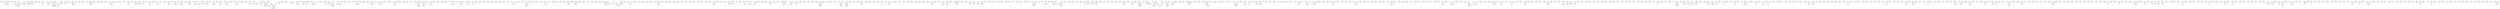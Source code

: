 digraph G {
splines=ortho
node [height=0.1];
"f5e92" -> "c3a6c" [len=1.6];
"22b4e" -> "c3a6c" [len=1.6];
"3f9ef" -> "3f9ef" [len=1.6];
"3f9ef" -> "c2d7b" [len=1.6];
"1fd94" -> "3f9ef" [len=1.6];
"1fd94" -> "c2d7b" [len=1.6];
"1fd94" -> "265f9" [len=1.6];
"567e3" -> "3f9ef" [len=1.6];
"da2a8" -> "da2a8" [len=1.6];
"fdc0d" -> "fdc0d" [len=1.6];
"04a71" -> "04a71" [len=1.6];
"04a71" -> "63617" [len=1.6];
"c1454" -> "c1454" [len=1.6];
"c1454" -> "d385c" [len=1.6];
"76301" -> "76301" [len=1.6];
"76301" -> "67672" [len=1.6];
"f665c" -> "c0637" [len=1.6];
"2c107" -> "2c590" [len=1.6];
"2c107" -> "2c107" [len=1.6];
"54e0f" -> "54e0f" [len=1.6];
"98902" -> "98902" [len=1.6];
"0afa5" -> "4bfd3" [len=1.6];
"a456b" -> "4bfd3" [len=1.6];
"aac9f" -> "aac9f" [len=1.6];
"bde1b" -> "bde1b" [len=1.6];
"9b2af" -> "9b2af" [len=1.6];
"0c24d" -> "0c24d" [len=1.6];
"2a3f9" -> "2a3f9" [len=1.6];
"2a3f9" -> "b89d3" [len=1.6];
"2a3f9" -> "fe311" [len=1.6];
"2a3f9" -> "265f9" [len=1.6];
"16c52" -> "0c24d" [len=1.6];
"4d2fc" -> "0c24d" [len=1.6];
"011e7" -> "011e7" [len=1.6];
"1274a" -> "1274a" [len=1.6];
"fe311" -> "fe311" [len=1.6];
"921dc" -> "921dc" [len=1.6];
"39f13" -> "39f13" [len=1.6];
"e5fc0" -> "e5fc0" [len=1.6];
"4874f" -> "4874f" [len=1.6];
"3b92b" -> "c7e44" [len=1.6];
"28721" -> "c7e44" [len=1.6];
"5c642" -> "20106" [len=1.6];
"d9677" -> "d9677" [len=1.6];
"9b049" -> "9b049" [len=1.6];
"c0fa8" -> "57bc8" [len=1.6];
"265f9" -> "265f9" [len=1.6];
"0c189" -> "0c189" [len=1.6];
"73a2e" -> "73a2e" [len=1.6];
"c13c0" -> "b04b3" [len=1.6];
"7eaea" -> "8169e" [len=1.6];
"ab3e5" -> "ab3e5" [len=1.6];
"ab3e5" -> "b4c4f" [len=1.6];
"eab09" -> "eab09" [len=1.6];
"678a2" -> "678a2" [len=1.6];
"678a2" -> "9405c" [len=1.6];
"6aec8" -> "e81d3" [len=1.6];
"fb2bc" -> "fb2bc" [len=1.6];
"530db" -> "f442e" [len=1.6];
"9b8aa" -> "507ff" [len=1.6];
"7ced7" -> "d03d0" [len=1.6];
"7ced7" -> "7ced7" [len=1.6];
"6e9cd" -> "6e9cd" [len=1.6];
"b5e08" -> "4874f" [len=1.6];
"b5e08" -> "d9677" [len=1.6];
"8f1a0" -> "4874f" [len=1.6];
"8f1a0" -> "d9677" [len=1.6];
"9d1b2" -> "9d1b2" [len=1.6];
"c165f" -> "9009c" [len=1.6];
"dd667" -> "9009c" [len=1.6];
"2dc31" -> "507ff" [len=1.6];
"a3654" -> "a3654" [len=1.6];
"694a0" -> "6e9cd" [len=1.6];
"3e56f" -> "6e9cd" [len=1.6];
"0ca72" -> "0ca72" [len=1.6];
"22455" -> "48f11" [len=1.6];
"c29d3" -> "ac7a6" [len=1.6];
"a1d06" -> "a1d06" [len=1.6];
"28ee3" -> "a1d06" [len=1.6];
"28ee3" -> "2655e" [len=1.6];
"85bca" -> "d385c" [len=1.6];
"85bca" -> "c1454" [len=1.6];
"85bca" -> "b8257" [len=1.6];
"d2a32" -> "d385c" [len=1.6];
"d2a32" -> "745ea" [len=1.6];
"ce10e" -> "d385c" [len=1.6];
"ce10e" -> "b8257" [len=1.6];
"abfcb" -> "44f01" [len=1.6];
"abfcb" -> "abfcb" [len=1.6];
"abfcb" -> "7c091" [len=1.6];
"ff73c" -> "c5845" [len=1.6];
"d2223" -> "d2223" [len=1.6];
"410fe" -> "410fe" [len=1.6];
"388f0" -> "c3a6c" [len=1.6];
"ed716" -> "c3a6c" [len=1.6];
"c3a6c" -> "c3a6c" [len=1.6];
"f7b09" -> "cc466" [len=1.6];
"24df7" -> "cc466" [len=1.6];
"7304a" -> "7304a" [len=1.6];
"41fb6" -> "5c502" [len=1.6];
"41fb6" -> "8ee5a" [len=1.6];
"719b6" -> "39f13" [len=1.6];
"689cd" -> "689cd" [len=1.6];
"689cd" -> "b3889" [len=1.6];
"563c0" -> "563c0" [len=1.6];
"86c47" -> "794d6" [len=1.6];
"e4db0" -> "1e190" [len=1.6];
"e4db0" -> "6c8ce" [len=1.6];
"e4db0" -> "e4db0" [len=1.6];
"4f520" -> "4f520" [len=1.6];
"e81d3" -> "e81d3" [len=1.6];
"d3125" -> "d3125" [len=1.6];
"b4c4f" -> "b4c4f" [len=1.6];
"d5da2" -> "fe311" [len=1.6];
"d5da2" -> "b89d3" [len=1.6];
"477e0" -> "477e0" [len=1.6];
"f442e" -> "f442e" [len=1.6];
"4ca3a" -> "df6a6" [len=1.6];
"8dc79" -> "df6a6" [len=1.6];
"0eb6d" -> "0eb6d" [len=1.6];
"5d123" -> "006f4" [len=1.6];
"5d123" -> "5d123" [len=1.6];
"a574c" -> "a574c" [len=1.6];
"aa4cd" -> "aa4cd" [len=1.6];
"6b6ee" -> "6b6ee" [len=1.6];
"507ff" -> "507ff" [len=1.6];
"adfb8" -> "adfb8" [len=1.6];
"97319" -> "adfb8" [len=1.6];
"f72ee" -> "f72ee" [len=1.6];
"af941" -> "af941" [len=1.6];
"f814d" -> "f814d" [len=1.6];
"c1dac" -> "c1dac" [len=1.6];
"c0c85" -> "c0c85" [len=1.6];
"741be" -> "741be" [len=1.6];
"741be" -> "62abe" [len=1.6];
"771f5" -> "771f5" [len=1.6];
"f92db" -> "f92db" [len=1.6];
"3036b" -> "2a86d" [len=1.6];
"b84ff" -> "8169e" [len=1.6];
"f89cf" -> "f89cf" [len=1.6];
"8e549" -> "8e549" [len=1.6];
"3c3c4" -> "3c3c4" [len=1.6];
"63c6d" -> "63c6d" [len=1.6];
"a18fb" -> "6c8ce" [len=1.6];
"a18fb" -> "a18fb" [len=1.6];
"bdc8c" -> "c1454" [len=1.6];
"bdc8c" -> "bdc8c" [len=1.6];
"c29c7" -> "86232" [len=1.6];
"a3fdc" -> "b5e20" [len=1.6];
"f66c7" -> "ffe14" [len=1.6];
"5d863" -> "ffe14" [len=1.6];
"ffe14" -> "ffe14" [len=1.6];
"0fdc5" -> "109c1" [len=1.6];
"28fca" -> "28fca" [len=1.6];
"00e3e" -> "00e3e" [len=1.6];
"959fa" -> "959fa" [len=1.6];
"17674" -> "17674" [len=1.6];
"284ef" -> "284ef" [len=1.6];
"82eea" -> "82eea" [len=1.6];
"b1cb6" -> "b1cb6" [len=1.6];
"b89d3" -> "b89d3" [len=1.6];
"4b945" -> "4b945" [len=1.6];
"3142a" -> "3142a" [len=1.6];
"3142a" -> "c2d7b" [len=1.6];
"b8257" -> "b8257" [len=1.6];
"062f3" -> "062f3" [len=1.6];
"b34bb" -> "809dd" [len=1.6];
"2bf38" -> "809dd" [len=1.6];
"8cb3e" -> "8cb3e" [len=1.6];
"ee415" -> "ee415" [len=1.6];
"fa0e2" -> "b3679" [len=1.6];
"f95e6" -> "f95e6" [len=1.6];
"f0de3" -> "b5e20" [len=1.6];
"fbd9a" -> "fbd9a" [len=1.6];
"07b1c" -> "07b1c" [len=1.6];
"a8644" -> "a8644" [len=1.6];
"f3d5d" -> "f3d5d" [len=1.6];
"b3326" -> "f3d5d" [len=1.6];
"a7f9a" -> "a7f9a" [len=1.6];
"9d26f" -> "9d26f" [len=1.6];
"409f7" -> "409f7" [len=1.6];
"fac91" -> "fac91" [len=1.6];
"3266a" -> "3266a" [len=1.6];
"049d4" -> "049d4" [len=1.6];
"b5e20" -> "b5e20" [len=1.6];
"56289" -> "56289" [len=1.6];
"825d9" -> "825d9" [len=1.6];
"825d9" -> "f398c" [len=1.6];
"b2cb5" -> "b2cb5" [len=1.6];
"f398c" -> "f398c" [len=1.6];
"6338d" -> "6338d" [len=1.6];
"74021" -> "a574c" [len=1.6];
"d3937" -> "d3937" [len=1.6];
"77fbd" -> "77fbd" [len=1.6];
"98c0c" -> "98c0c" [len=1.6];
"6d859" -> "507ff" [len=1.6];
"5f727" -> "5f727" [len=1.6];
"616cf" -> "616cf" [len=1.6];
"c8e87" -> "86742" [len=1.6];
"c8e87" -> "43d00" [len=1.6];
"c253e" -> "3114e" [len=1.6];
"2655e" -> "2655e" [len=1.6];
"11e69" -> "11e69" [len=1.6];
"11e69" -> "e7105" [len=1.6];
"9bda1" -> "9bda1" [len=1.6];
"4bfd3" -> "4bfd3" [len=1.6];
"ae3e8" -> "13797" [len=1.6];
"aecdd" -> "13797" [len=1.6];
"50721" -> "50721" [len=1.6];
"4fbd0" -> "4fbd0" [len=1.6];
"25026" -> "e7105" [len=1.6];
"25026" -> "25026" [len=1.6];
"53ac3" -> "53ac3" [len=1.6];
"0907e" -> "0907e" [len=1.6];
"60d74" -> "60d74" [len=1.6];
"f7c05" -> "f7c05" [len=1.6];
"43d00" -> "43d00" [len=1.6];
"940a3" -> "006f4" [len=1.6];
"cc240" -> "006f4" [len=1.6];
"006f4" -> "006f4" [len=1.6];
"86742" -> "86742" [len=1.6];
"4c067" -> "4c067" [len=1.6];
"9a5cf" -> "9a5cf" [len=1.6];
"d385c" -> "c1454" [len=1.6];
"d385c" -> "d385c" [len=1.6];
"0f21c" -> "0f21c" [len=1.6];
"810b7" -> "810b7" [len=1.6];
"91dad" -> "91dad" [len=1.6];
"7a144" -> "7a144" [len=1.6];
"6c37b" -> "6c37b" [len=1.6];
"b3679" -> "b3679" [len=1.6];
"b3679" -> "f2c83" [len=1.6];
"0fa14" -> "0fa14" [len=1.6];
"1b275" -> "1b275" [len=1.6];
"ebf12" -> "ebf12" [len=1.6];
"dfbf6" -> "dfbf6" [len=1.6];
"2c590" -> "2c590" [len=1.6];
"91737" -> "91737" [len=1.6];
"62f03" -> "62f03" [len=1.6];
"24851" -> "24851" [len=1.6];
"f0e59" -> "f0e59" [len=1.6];
"a8225" -> "a8225" [len=1.6];
"4e9fa" -> "4e9fa" [len=1.6];
"22178" -> "22178" [len=1.6];
"3914a" -> "3914a" [len=1.6];
"d5ca5" -> "d5ca5" [len=1.6];
"b2a2b" -> "f30b7" [len=1.6];
"02827" -> "02827" [len=1.6];
"37dc8" -> "b1972" [len=1.6];
"91bd2" -> "3914a" [len=1.6];
"ba430" -> "ba430" [len=1.6];
"e9db2" -> "e9db2" [len=1.6];
"6d9a3" -> "2c590" [len=1.6];
"e9036" -> "e9036" [len=1.6];
"ba01a" -> "0a7b0" [len=1.6];
"ba01a" -> "ba01a" [len=1.6];
"f07ac" -> "f07ac" [len=1.6];
"a4158" -> "771f5" [len=1.6];
"a4158" -> "a4158" [len=1.6];
"06a1b" -> "06a1b" [len=1.6];
"31eae" -> "31eae" [len=1.6];
"fc12a" -> "69c6d" [len=1.6];
"08359" -> "a4158" [len=1.6];
"46f1c" -> "46f1c" [len=1.6];
"46f1c" -> "86b56" [len=1.6];
"bcd00" -> "bcd00" [len=1.6];
"85953" -> "85953" [len=1.6];
"1e55d" -> "1e55d" [len=1.6];
"d522f" -> "d522f" [len=1.6];
"c23ff" -> "4c067" [len=1.6];
"c23ff" -> "c23ff" [len=1.6];
"ab0a5" -> "ab0a5" [len=1.6];
"f6df5" -> "4f4b3" [len=1.6];
"09194" -> "09194" [len=1.6];
"69bd2" -> "69bd2" [len=1.6];
"50c0f" -> "50c0f" [len=1.6];
"8db55" -> "8db55" [len=1.6];
"f7140" -> "8a0e8" [len=1.6];
"8cc57" -> "7304a" [len=1.6];
"e553b" -> "7304a" [len=1.6];
"e55b5" -> "e55b5" [len=1.6];
"e55b5" -> "229a0" [len=1.6];
"c6d34" -> "c6d34" [len=1.6];
"2d9a0" -> "2d9a0" [len=1.6];
"a1fed" -> "a1fed" [len=1.6];
"4ba2e" -> "4ba2e" [len=1.6];
"11b07" -> "e55b5" [len=1.6];
"f5d51" -> "f5d51" [len=1.6];
"560e6" -> "560e6" [len=1.6];
"47175" -> "47175" [len=1.6];
"27d07" -> "27d07" [len=1.6];
"5560d" -> "1783b" [len=1.6];
"7fc73" -> "7fc73" [len=1.6];
"93af7" -> "93af7" [len=1.6];
"57949" -> "57949" [len=1.6];
"43727" -> "43727" [len=1.6];
"0fee8" -> "0fee8" [len=1.6];
"95c13" -> "95c13" [len=1.6];
"c0556" -> "c0556" [len=1.6];
"94402" -> "94402" [len=1.6];
"883bd" -> "883bd" [len=1.6];
"bb201" -> "bb201" [len=1.6];
"9405c" -> "9405c" [len=1.6];
"a5e4b" -> "a5e4b" [len=1.6];
"1952c" -> "1952c" [len=1.6];
"7b4e7" -> "7b4e7" [len=1.6];
"ed1c0" -> "ed1c0" [len=1.6];
"1e190" -> "1e190" [len=1.6];
"1e190" -> "49358" [len=1.6];
"6c8ce" -> "6c8ce" [len=1.6];
"62c7b" -> "4ba2e" [len=1.6];
"62c7b" -> "62c7b" [len=1.6];
"3ff5e" -> "5eef3" [len=1.6];
"7b8b8" -> "7b8b8" [len=1.6];
"1a32a" -> "a5e4b" [len=1.6];
"a349b" -> "4650f" [len=1.6];
"a349b" -> "a349b" [len=1.6];
"a349b" -> "fb2bc" [len=1.6];
"50446" -> "50446" [len=1.6];
"50446" -> "9d7d2" [len=1.6];
"2a45c" -> "2a45c" [len=1.6];
"725a0" -> "725a0" [len=1.6];
"cfd91" -> "cfd91" [len=1.6];
"cfd91" -> "583af" [len=1.6];
"583af" -> "583af" [len=1.6];
"76ee9" -> "76ee9" [len=1.6];
"c8d6c" -> "e2db8" [len=1.6];
"36fc5" -> "a65f4" [len=1.6];
"1b339" -> "1b339" [len=1.6];
"a114c" -> "a114c" [len=1.6];
"a114c" -> "4bfd3" [len=1.6];
"e3d18" -> "e3d18" [len=1.6];
"25007" -> "25007" [len=1.6];
"5eef3" -> "5eef3" [len=1.6];
"9dd20" -> "9dd20" [len=1.6];
"95c6b" -> "95c6b" [len=1.6];
"36198" -> "ed1c0" [len=1.6];
"60e23" -> "60e23" [len=1.6];
"3f10d" -> "3f10d" [len=1.6];
"318f3" -> "318f3" [len=1.6];
"77af7" -> "77af7" [len=1.6];
"9e329" -> "9e329" [len=1.6];
"229a0" -> "229a0" [len=1.6];
"daf9f" -> "daf9f" [len=1.6];
"e9f71" -> "f7e96" [len=1.6];
"425d2" -> "f7e96" [len=1.6];
"5c502" -> "5c502" [len=1.6];
"bf3df" -> "5bcdb" [len=1.6];
"2c595" -> "5bcdb" [len=1.6];
"7464f" -> "7464f" [len=1.6];
"b0e6f" -> "b0e6f" [len=1.6];
"b0e6f" -> "bec77" [len=1.6];
"99d2d" -> "7464f" [len=1.6];
"5dbd9" -> "7464f" [len=1.6];
"ea082" -> "ea082" [len=1.6];
"9aa4d" -> "9aa4d" [len=1.6];
"63b90" -> "63b90" [len=1.6];
"72128" -> "72128" [len=1.6];
"c2e39" -> "c2e39" [len=1.6];
"90887" -> "86e0a" [len=1.6];
"d0347" -> "d0347" [len=1.6];
"3879e" -> "3879e" [len=1.6];
"8ba59" -> "8ba59" [len=1.6];
"8ba59" -> "e7610" [len=1.6];
"ecfb9" -> "ecfb9" [len=1.6];
"9ce1b" -> "9ce1b" [len=1.6];
"ade29" -> "ade29" [len=1.6];
"c7c6b" -> "c7c6b" [len=1.6];
"51d5a" -> "51d5a" [len=1.6];
"96376" -> "96376" [len=1.6];
"23502" -> "23502" [len=1.6];
"23502" -> "e7f2b" [len=1.6];
"3a607" -> "3a607" [len=1.6];
"dea4e" -> "aca15" [len=1.6];
"f4171" -> "02827" [len=1.6];
"0df4f" -> "eea99" [len=1.6];
"0df4f" -> "0df4f" [len=1.6];
"c2d7b" -> "c2d7b" [len=1.6];
"4f14c" -> "fb982" [len=1.6];
"4f14c" -> "4f14c" [len=1.6];
"4f14c" -> "d4bb2" [len=1.6];
"e782b" -> "3676e" [len=1.6];
"e782b" -> "e782b" [len=1.6];
"da99d" -> "da99d" [len=1.6];
"da99d" -> "55134" [len=1.6];
"afca3" -> "afca3" [len=1.6];
"afca3" -> "9902f" [len=1.6];
"9902f" -> "9902f" [len=1.6];
"b17b8" -> "7fc73" [len=1.6];
"59784" -> "7fc73" [len=1.6];
"d2b35" -> "7fc73" [len=1.6];
"99d7f" -> "b1e85" [len=1.6];
"b1e85" -> "b1e85" [len=1.6];
"62dba" -> "62dba" [len=1.6];
"aaf09" -> "aaf09" [len=1.6];
"afa5f" -> "afa5f" [len=1.6];
"b6abe" -> "ee6c6" [len=1.6];
"b6abe" -> "b6abe" [len=1.6];
"ee6c6" -> "ee6c6" [len=1.6];
"ca9c0" -> "ca9c0" [len=1.6];
"28a6b" -> "28a6b" [len=1.6];
"f7e96" -> "f7e96" [len=1.6];
"f7e96" -> "0be75" [len=1.6];
"38473" -> "38473" [len=1.6];
"4b7eb" -> "265f9" [len=1.6];
"39a28" -> "39a28" [len=1.6];
"39a28" -> "ee6c6" [len=1.6];
"126cd" -> "9ac76" [len=1.6];
"126cd" -> "126cd" [len=1.6];
"d1197" -> "d1197" [len=1.6];
"f0766" -> "f0766" [len=1.6];
"364ee" -> "364ee" [len=1.6];
"f2907" -> "f2907" [len=1.6];
"8169e" -> "8169e" [len=1.6];
"cf853" -> "cf853" [len=1.6];
"a5bb0" -> "76ee9" [len=1.6];
"d77cf" -> "d77cf" [len=1.6];
"0be75" -> "f7e96" [len=1.6];
"49358" -> "49358" [len=1.6];
"e85ec" -> "e85ec" [len=1.6];
"e85ec" -> "87da5" [len=1.6];
"9ac76" -> "9ac76" [len=1.6];
"dca2a" -> "dca2a" [len=1.6];
"11709" -> "11709" [len=1.6];
"187c0" -> "72b46" [len=1.6];
"a314a" -> "a314a" [len=1.6];
"fbd88" -> "fbd88" [len=1.6];
"ed2e5" -> "ed2e5" [len=1.6];
"b4f15" -> "b4f15" [len=1.6];
"7f501" -> "7f501" [len=1.6];
"92584" -> "92584" [len=1.6];
"87da5" -> "e85ec" [len=1.6];
"d197e" -> "d197e" [len=1.6];
"dd216" -> "dd216" [len=1.6];
"1eeb4" -> "1eeb4" [len=1.6];
"34678" -> "34678" [len=1.6];
"81426" -> "81426" [len=1.6];
"21b25" -> "21b25" [len=1.6];
"21b25" -> "ea392" [len=1.6];
"21b25" -> "3914a" [len=1.6];
"5b2d6" -> "73166" [len=1.6];
"73166" -> "73166" [len=1.6];
"ff112" -> "ff112" [len=1.6];
"bd8f4" -> "5bcdb" [len=1.6];
"e99d0" -> "11709" [len=1.6];
"da211" -> "da211" [len=1.6];
"763c1" -> "d03c6" [len=1.6];
"6e4a2" -> "6e4a2" [len=1.6];
"1365d" -> "49358" [len=1.6];
"3fce2" -> "3fce2" [len=1.6];
"66e53" -> "86232" [len=1.6];
"86232" -> "86232" [len=1.6];
"80f0b" -> "86232" [len=1.6];
"0ca94" -> "0ca94" [len=1.6];
"1aebf" -> "125ff" [len=1.6];
"635b4" -> "125ff" [len=1.6];
"74a52" -> "74a52" [len=1.6];
"138cf" -> "138cf" [len=1.6];
"138cf" -> "31eae" [len=1.6];
"fb703" -> "fb703" [len=1.6];
"dc897" -> "dc897" [len=1.6];
"6e0bd" -> "9ac76" [len=1.6];
"6e0bd" -> "126cd" [len=1.6];
"225a4" -> "225a4" [len=1.6];
"e75c4" -> "cc2df" [len=1.6];
"82f8c" -> "cc2df" [len=1.6];
"1c66f" -> "1c66f" [len=1.6];
"ebf29" -> "ebf29" [len=1.6];
"8fca6" -> "ed2e5" [len=1.6];
"c91ea" -> "ed2e5" [len=1.6];
"f8d9f" -> "f8d9f" [len=1.6];
"5e75e" -> "5e75e" [len=1.6];
"3c7aa" -> "3c7aa" [len=1.6];
"c3fc5" -> "c3fc5" [len=1.6];
"9ddde" -> "9ddde" [len=1.6];
"21309" -> "21309" [len=1.6];
"ddc7e" -> "8a0e8" [len=1.6];
"a65f4" -> "a65f4" [len=1.6];
"48c81" -> "48c81" [len=1.6];
"1e36c" -> "48c81" [len=1.6];
"15e11" -> "15e11" [len=1.6];
"5ba30" -> "5ba30" [len=1.6];
"f64f0" -> "f64f0" [len=1.6];
"d8989" -> "d8989" [len=1.6];
"69039" -> "d0347" [len=1.6];
"69039" -> "69039" [len=1.6];
"8737c" -> "8737c" [len=1.6];
"8a0e8" -> "8a0e8" [len=1.6];
"8a0e8" -> "ddc7e" [len=1.6];
"a2ca1" -> "a2ca1" [len=1.6];
"667c4" -> "667c4" [len=1.6];
"6c95a" -> "6c95a" [len=1.6];
"ac250" -> "ac250" [len=1.6];
"3c975" -> "3c975" [len=1.6];
"a8da7" -> "a8da7" [len=1.6];
"62abe" -> "62abe" [len=1.6];
"88f97" -> "55134" [len=1.6];
"88f97" -> "88f97" [len=1.6];
"71298" -> "71298" [len=1.6];
"b96c2" -> "b96c2" [len=1.6];
"b96c2" -> "3879e" [len=1.6];
"6a829" -> "6a829" [len=1.6];
"2a86d" -> "2a86d" [len=1.6];
"9c331" -> "02827" [len=1.6];
"8bd3a" -> "8bd3a" [len=1.6];
"0c14e" -> "fbd88" [len=1.6];
"3459c" -> "e0f68" [len=1.6];
"240f3" -> "e0f68" [len=1.6];
"79a46" -> "79a46" [len=1.6];
"40522" -> "40522" [len=1.6];
"6e754" -> "6e754" [len=1.6];
"a45f9" -> "1dea8" [len=1.6];
"b3889" -> "b3889" [len=1.6];
"6ec7e" -> "b3889" [len=1.6];
"f8da1" -> "b3889" [len=1.6];
"ea0f1" -> "b3889" [len=1.6];
"e5145" -> "a5565" [len=1.6];
"86e7d" -> "86e7d" [len=1.6];
"daeea" -> "daeea" [len=1.6];
"85289" -> "85289" [len=1.6];
"7f40c" -> "70376" [len=1.6];
"6486f" -> "70376" [len=1.6];
"143af" -> "fc9b5" [len=1.6];
"d9b40" -> "fc9b5" [len=1.6];
"7115f" -> "7115f" [len=1.6];
"5be7b" -> "7004b" [len=1.6];
"274cb" -> "7004b" [len=1.6];
"e10a1" -> "d3eaa" [len=1.6];
"c29c2" -> "c29c2" [len=1.6];
"eac86" -> "a574c" [len=1.6];
"c0a4d" -> "e782b" [len=1.6];
"8f6f5" -> "e782b" [len=1.6];
"1dea8" -> "d3eaa" [len=1.6];
"d20a4" -> "d20a4" [len=1.6];
"b04b2" -> "97c0e" [len=1.6];
"97c0e" -> "97c0e" [len=1.6];
"c13e5" -> "c13e5" [len=1.6];
"4492c" -> "4492c" [len=1.6];
"6011a" -> "6a829" [len=1.6];
"b5b7f" -> "e81d3" [len=1.6];
"cf919" -> "cf919" [len=1.6];
"bb2dc" -> "bb2dc" [len=1.6];
"2ade9" -> "2ade9" [len=1.6];
"3708d" -> "6ec47" [len=1.6];
"6ec47" -> "6ec47" [len=1.6];
"e2a9f" -> "e2a9f" [len=1.6];
"a0968" -> "a0968" [len=1.6];
"ac5c5" -> "ac5c5" [len=1.6];
"63c09" -> "63c09" [len=1.6];
"df25b" -> "c291f" [len=1.6];
"df25b" -> "a5b81" [len=1.6];
"fb2b5" -> "49970" [len=1.6];
"fb185" -> "fb185" [len=1.6];
"ea34f" -> "ea34f" [len=1.6];
"579d5" -> "579d5" [len=1.6];
"d3eaa" -> "1dea8" [len=1.6];
"0dc47" -> "0dc47" [len=1.6];
"a78cd" -> "a78cd" [len=1.6];
"aca15" -> "aca15" [len=1.6];
"b2abe" -> "b2abe" [len=1.6];
"fdf4c" -> "fdf4c" [len=1.6];
"d8280" -> "d8280" [len=1.6];
"1d9a3" -> "da211" [len=1.6];
"1a323" -> "da211" [len=1.6];
"9e755" -> "9e755" [len=1.6];
"bd7d3" -> "bd7d3" [len=1.6];
"e7105" -> "e7105" [len=1.6];
"bbc4e" -> "2c590" [len=1.6];
"85bc9" -> "d03c6" [len=1.6];
"80f09" -> "80f09" [len=1.6];
"951b9" -> "951b9" [len=1.6];
"804aa" -> "804aa" [len=1.6];
"d7057" -> "d7057" [len=1.6];
"73a47" -> "73a47" [len=1.6];
"c8600" -> "c8600" [len=1.6];
"f08ec" -> "f08ec" [len=1.6];
"09212" -> "09212" [len=1.6];
"f3e6c" -> "f3e6c" [len=1.6];
"14410" -> "14410" [len=1.6];
"96f68" -> "96f68" [len=1.6];
"96f68" -> "aff58" [len=1.6];
"d3bda" -> "d3bda" [len=1.6];
"a6b1d" -> "a6b1d" [len=1.6];
"f6189" -> "f6189" [len=1.6];
"c70a5" -> "9b2a7" [len=1.6];
"19958" -> "41a4e" [len=1.6];
"9ad91" -> "9ad91" [len=1.6];
"e58ba" -> "e58ba" [len=1.6];
"e58ba" -> "0e939" [len=1.6];
"54bbe" -> "54bbe" [len=1.6];
"65e63" -> "65e63" [len=1.6];
"b4ad3" -> "11e45" [len=1.6];
"4639c" -> "70c93" [len=1.6];
"11e45" -> "11e45" [len=1.6];
"cc2df" -> "cc2df" [len=1.6];
"7e866" -> "c291f" [len=1.6];
"6cbd4" -> "81a69" [len=1.6];
"fecbc" -> "fecbc" [len=1.6];
"70c93" -> "70c93" [len=1.6];
"4209b" -> "90e27" [len=1.6];
"eef2f" -> "eef2f" [len=1.6];
"54671" -> "e85ec" [len=1.6];
"5f004" -> "e85ec" [len=1.6];
"e6d57" -> "e6d57" [len=1.6];
"745ea" -> "745ea" [len=1.6];
"41a4e" -> "41a4e" [len=1.6];
"6028d" -> "fb88c" [len=1.6];
"bfb3c" -> "bfb3c" [len=1.6];
"ea392" -> "21b25" [len=1.6];
"08531" -> "ea392" [len=1.6];
"048cc" -> "2a92d" [len=1.6];
"9a4df" -> "2a92d" [len=1.6];
"6f217" -> "2a92d" [len=1.6];
"04bc0" -> "04bc0" [len=1.6];
"147e8" -> "ed7bc" [len=1.6];
"d6573" -> "d6573" [len=1.6];
"cec6d" -> "6f291" [len=1.6];
"3375d" -> "42763" [len=1.6];
"301a4" -> "42763" [len=1.6];
"223a5" -> "223a5" [len=1.6];
"2debf" -> "2debf" [len=1.6];
"e13d9" -> "8a0e8" [len=1.6];
"6e707" -> "6e707" [len=1.6];
"5cd9b" -> "5cd9b" [len=1.6];
"f8ac5" -> "f8ac5" [len=1.6];
"9b2a7" -> "9b2a7" [len=1.6];
"9b2a7" -> "6db39" [len=1.6];
"4e8c5" -> "4e8c5" [len=1.6];
"7afe9" -> "7afe9" [len=1.6];
"25140" -> "25140" [len=1.6];
"468ea" -> "25026" [len=1.6];
"c0ea8" -> "c0ea8" [len=1.6];
"e46f7" -> "cac0c" [len=1.6];
"2d8f3" -> "2d8f3" [len=1.6];
"78363" -> "2d8f3" [len=1.6];
"17bba" -> "17bba" [len=1.6];
"f63f4" -> "f63f4" [len=1.6];
"c8499" -> "c8499" [len=1.6];
"8a5f3" -> "8a5f3" [len=1.6];
"4ee56" -> "4ee56" [len=1.6];
"cac0c" -> "cac0c" [len=1.6];
"ec059" -> "ec059" [len=1.6];
"5bb97" -> "49e08" [len=1.6];
"5bb97" -> "5bb97" [len=1.6];
"e1665" -> "e1665" [len=1.6];
"94003" -> "94003" [len=1.6];
"d4bb2" -> "d4bb2" [len=1.6];
"3e434" -> "724e4" [len=1.6];
"727f9" -> "727f9" [len=1.6];
"517f8" -> "517f8" [len=1.6];
"eea99" -> "eea99" [len=1.6];
"eea99" -> "0df4f" [len=1.6];
"b87fd" -> "b87fd" [len=1.6];
"1c4eb" -> "1c4eb" [len=1.6];
"e4588" -> "e4588" [len=1.6];
"c3d78" -> "c3d78" [len=1.6];
"c3d78" -> "0df4f" [len=1.6];
"2e7f8" -> "2e7f8" [len=1.6];
"2e7f8" -> "0df4f" [len=1.6];
"68a64" -> "0df4f" [len=1.6];
"68a64" -> "eea99" [len=1.6];
"7c091" -> "7c091" [len=1.6];
"7c091" -> "44f01" [len=1.6];
"497b4" -> "497b4" [len=1.6];
"0e939" -> "0e939" [len=1.6];
"44f01" -> "44f01" [len=1.6];
"44f01" -> "f7662" [len=1.6];
"44f01" -> "7c091" [len=1.6];
"4f4b3" -> "4f4b3" [len=1.6];
"4f4b3" -> "5533b" [len=1.6];
"33091" -> "f7662" [len=1.6];
"33091" -> "5bb97" [len=1.6];
"33091" -> "49e08" [len=1.6];
"0edc5" -> "0edc5" [len=1.6];
"5533b" -> "5533b" [len=1.6];
"5533b" -> "4f4b3" [len=1.6];
"2f3fd" -> "2f3fd" [len=1.6];
"51c24" -> "51c24" [len=1.6];
"b8c54" -> "15b01" [len=1.6];
"49e08" -> "5bb97" [len=1.6];
"49e08" -> "49e08" [len=1.6];
"549e4" -> "5bb97" [len=1.6];
"549e4" -> "49e08" [len=1.6];
"6909d" -> "6909d" [len=1.6];
"6909d" -> "44f01" [len=1.6];
"f30b7" -> "f30b7" [len=1.6];
"48d61" -> "48d61" [len=1.6];
"d33ec" -> "d33ec" [len=1.6];
"76037" -> "76037" [len=1.6];
"90fec" -> "90fec" [len=1.6];
"8ee5a" -> "8ee5a" [len=1.6];
"c097c" -> "69c6d" [len=1.6];
"76199" -> "df6a6" [len=1.6];
"df6a6" -> "df6a6" [len=1.6];
"fc28c" -> "84fa6" [len=1.6];
"604fe" -> "604fe" [len=1.6];
"f1e9f" -> "f1e9f" [len=1.6];
"f1e9f" -> "9d7d2" [len=1.6];
"3676e" -> "3676e" [len=1.6];
"d7887" -> "d7887" [len=1.6];
"79b66" -> "79b66" [len=1.6];
"79b66" -> "741be" [len=1.6];
"79b66" -> "62abe" [len=1.6];
"2a92d" -> "2a92d" [len=1.6];
"7aac2" -> "f7e96" [len=1.6];
"9fbc3" -> "9ad91" [len=1.6];
"bdc61" -> "9ad91" [len=1.6];
"bdc61" -> "31924" [len=1.6];
"fd99e" -> "fd99e" [len=1.6];
"c9b14" -> "c9b14" [len=1.6];
"1e2b7" -> "1e2b7" [len=1.6];
"69c6d" -> "69c6d" [len=1.6];
"31924" -> "31924" [len=1.6];
"06f8b" -> "4e3d0" [len=1.6];
"fc8c2" -> "fc8c2" [len=1.6];
"6a09f" -> "6a09f" [len=1.6];
"f61d4" -> "f7e96" [len=1.6];
"38e18" -> "38e18" [len=1.6];
"718cd" -> "718cd" [len=1.6];
"6c428" -> "6c428" [len=1.6];
"93d34" -> "93d34" [len=1.6];
"94634" -> "51ecd" [len=1.6];
"94634" -> "94634" [len=1.6];
"46715" -> "1af86" [len=1.6];
"ddd5f" -> "ddd5f" [len=1.6];
"71036" -> "71036" [len=1.6];
"1af86" -> "1af86" [len=1.6];
"602a1" -> "602a1" [len=1.6];
"5ad21" -> "5ad21" [len=1.6];
"c291f" -> "c291f" [len=1.6];
"2f027" -> "2f027" [len=1.6];
"544da" -> "aea9d" [len=1.6];
"5a494" -> "5a494" [len=1.6];
"85d84" -> "51339" [len=1.6];
"af8a2" -> "bc7c3" [len=1.6];
"bc7c3" -> "af8a2" [len=1.6];
"03c29" -> "03c29" [len=1.6];
"5075b" -> "5075b" [len=1.6];
"20c8c" -> "aa9b0" [len=1.6];
"aa409" -> "aa409" [len=1.6];
"ab629" -> "ab629" [len=1.6];
"9cfe3" -> "86485" [len=1.6];
"7cc00" -> "7cc00" [len=1.6];
"49acf" -> "49acf" [len=1.6];
"b0e6b" -> "aa9b0" [len=1.6];
"9c840" -> "9c840" [len=1.6];
"eaa54" -> "eaa54" [len=1.6];
"4f490" -> "4f490" [len=1.6];
"7aecf" -> "7aecf" [len=1.6];
"09a09" -> "09a09" [len=1.6];
"51ecd" -> "51ecd" [len=1.6];
"23ee0" -> "8559b" [len=1.6];
"8559b" -> "8559b" [len=1.6];
"4c85e" -> "4c85e" [len=1.6];
"6717e" -> "6717e" [len=1.6];
"4c93a" -> "4c93a" [len=1.6];
"bd468" -> "bd468" [len=1.6];
"834b5" -> "834b5" [len=1.6];
"43b74" -> "43b74" [len=1.6];
"e2db8" -> "e2db8" [len=1.6];
"65bfa" -> "65bfa" [len=1.6];
"07cd7" -> "07cd7" [len=1.6];
"9ee4b" -> "9ee4b" [len=1.6];
"4b517" -> "4b517" [len=1.6];
"9b702" -> "9b702" [len=1.6];
"9d0ad" -> "9d0ad" [len=1.6];
"87d62" -> "87d62" [len=1.6];
"dff1f" -> "a87bc" [len=1.6];
"af8b7" -> "af8b7" [len=1.6];
"fb98d" -> "88f97" [len=1.6];
"14ef7" -> "1af86" [len=1.6];
"bff46" -> "bff46" [len=1.6];
"e64d0" -> "f4c71" [len=1.6];
"833eb" -> "bec77" [len=1.6];
"a5b81" -> "a5b81" [len=1.6];
"46658" -> "b0e6f" [len=1.6];
"30e44" -> "30e44" [len=1.6];
"59fe4" -> "59fe4" [len=1.6];
"f2c83" -> "f2c83" [len=1.6];
"cb15b" -> "31eae" [len=1.6];
"cb15b" -> "cb15b" [len=1.6];
"92fa2" -> "92fa2" [len=1.6];
"a343c" -> "09bb6" [len=1.6];
"09bb6" -> "09bb6" [len=1.6];
"fe8f0" -> "d7887" [len=1.6];
"b1fba" -> "b1fba" [len=1.6];
"e6b60" -> "a5565" [len=1.6];
"0194a" -> "d9aa1" [len=1.6];
"bec77" -> "b0e6f" [len=1.6];
"00c52" -> "00c52" [len=1.6];
"540f9" -> "f5e01" [len=1.6];
"ecee6" -> "f0e59" [len=1.6];
"fa1ad" -> "96ccf" [len=1.6];
"d5be0" -> "17b99" [len=1.6];
"67c3c" -> "67c3c" [len=1.6];
"67c3c" -> "6afac" [len=1.6];
"63c7d" -> "63c7d" [len=1.6];
"a4714" -> "a4714" [len=1.6];
"70376" -> "70376" [len=1.6];
"935eb" -> "09bb6" [len=1.6];
"56e75" -> "56e75" [len=1.6];
"17b99" -> "17b99" [len=1.6];
"da4c0" -> "da4c0" [len=1.6];
"e2280" -> "f7294" [len=1.6];
"5c0e0" -> "5c0e0" [len=1.6];
"56671" -> "56671" [len=1.6];
"e493e" -> "e493e" [len=1.6];
"fe66f" -> "fe66f" [len=1.6];
"5428a" -> "5428a" [len=1.6];
"afdb5" -> "afdb5" [len=1.6];
"81f52" -> "3b0ab" [len=1.6];
"cedc0" -> "cedc0" [len=1.6];
"e4341" -> "e4341" [len=1.6];
"1846a" -> "1846a" [len=1.6];
"97674" -> "c2236" [len=1.6];
"de525" -> "de525" [len=1.6];
"6d833" -> "4b88e" [len=1.6];
"7e10d" -> "7e10d" [len=1.6];
"1309c" -> "1309c" [len=1.6];
"61855" -> "61855" [len=1.6];
"280da" -> "280da" [len=1.6];
"bf1e9" -> "bf1e9" [len=1.6];
"4515d" -> "4515d" [len=1.6];
"27350" -> "27350" [len=1.6];
"c3243" -> "c3243" [len=1.6];
"9ee9f" -> "adfb8" [len=1.6];
"408af" -> "408af" [len=1.6];
"513dd" -> "513dd" [len=1.6];
"5f3cf" -> "5f3cf" [len=1.6];
"a124e" -> "408af" [len=1.6];
"8af97" -> "049d4" [len=1.6];
"d03c6" -> "d03c6" [len=1.6];
"0d29e" -> "6c78a" [len=1.6];
"6e897" -> "afca3" [len=1.6];
"e0338" -> "afca3" [len=1.6];
"69347" -> "daa3c" [len=1.6];
"daa3c" -> "69347" [len=1.6];
"1caa3" -> "69347" [len=1.6];
"487fb" -> "487fb" [len=1.6];
"842e0" -> "842e0" [len=1.6];
"e559f" -> "e559f" [len=1.6];
"5204e" -> "5204e" [len=1.6];
"4c97d" -> "df25e" [len=1.6];
"df25e" -> "4c97d" [len=1.6];
"e7f2b" -> "e7f2b" [len=1.6];
"ffe7b" -> "ffe7b" [len=1.6];
"66817" -> "66817" [len=1.6];
"9a719" -> "9a719" [len=1.6];
"8c77c" -> "8c77c" [len=1.6];
"69941" -> "63c09" [len=1.6];
"0e171" -> "0e171" [len=1.6];
"209bd" -> "209bd" [len=1.6];
"b2765" -> "b2765" [len=1.6];
"9d7d2" -> "9d7d2" [len=1.6];
"e0f68" -> "e0f68" [len=1.6];
"50539" -> "50539" [len=1.6];
"5b111" -> "5b111" [len=1.6];
"991b5" -> "842e0" [len=1.6];
"1f315" -> "842e0" [len=1.6];
"47210" -> "47210" [len=1.6];
"22235" -> "22235" [len=1.6];
"07134" -> "72d1a" [len=1.6];
"669b9" -> "669b9" [len=1.6];
"72d1a" -> "07134" [len=1.6];
"2bc91" -> "d042e" [len=1.6];
"d042e" -> "2bc91" [len=1.6];
"7f2c4" -> "7f2c4" [len=1.6];
"d6874" -> "d6874" [len=1.6];
"6febc" -> "d6874" [len=1.6];
"3e311" -> "d6874" [len=1.6];
"8005d" -> "9b2a7" [len=1.6];
"40394" -> "9b2a7" [len=1.6];
"6db39" -> "9b2a7" [len=1.6];
"e1888" -> "e1888" [len=1.6];
"09036" -> "4f520" [len=1.6];
"c2d4f" -> "c2d4f" [len=1.6];
"dcfec" -> "dcfec" [len=1.6];
"99df5" -> "99df5" [len=1.6];
"0c841" -> "0c841" [len=1.6];
"0ea5a" -> "0ea5a" [len=1.6];
"aa9b0" -> "3b11f" [len=1.6];
"7b2b4" -> "7b2b4" [len=1.6];
"b04b3" -> "b04b3" [len=1.6];
"43f58" -> "4f520" [len=1.6];
"0a972" -> "71036" [len=1.6];
"0af52" -> "0af52" [len=1.6];
"e2c93" -> "e2c93" [len=1.6];
"e7610" -> "e7610" [len=1.6];
"45fa7" -> "45fa7" [len=1.6];
"2b227" -> "2b227" [len=1.6];
"df2d3" -> "df2d3" [len=1.6];
"aff98" -> "fb34a" [len=1.6];
"6f46f" -> "6f46f" [len=1.6];
"1cdd8" -> "8169e" [len=1.6];
"ea585" -> "ea585" [len=1.6];
"d4d31" -> "7f290" [len=1.6];
"d6226" -> "d6226" [len=1.6];
"222d5" -> "222d5" [len=1.6];
"94ae2" -> "94ae2" [len=1.6];
"a4cc4" -> "a4cc4" [len=1.6];
"02937" -> "02937" [len=1.6];
"2d384" -> "2d384" [len=1.6];
"28808" -> "28808" [len=1.6];
"fca9b" -> "fca9b" [len=1.6];
"4d392" -> "4d392" [len=1.6];
"2bb05" -> "2bb05" [len=1.6];
"ba2b2" -> "ba2b2" [len=1.6];
"fc455" -> "fc455" [len=1.6];
"2586e" -> "2586e" [len=1.6];
"4db22" -> "4db22" [len=1.6];
"71503" -> "513dd" [len=1.6];
"626a7" -> "626a7" [len=1.6];
"ac299" -> "0c038" [len=1.6];
"0c038" -> "0c038" [len=1.6];
"a4a57" -> "0c038" [len=1.6];
}